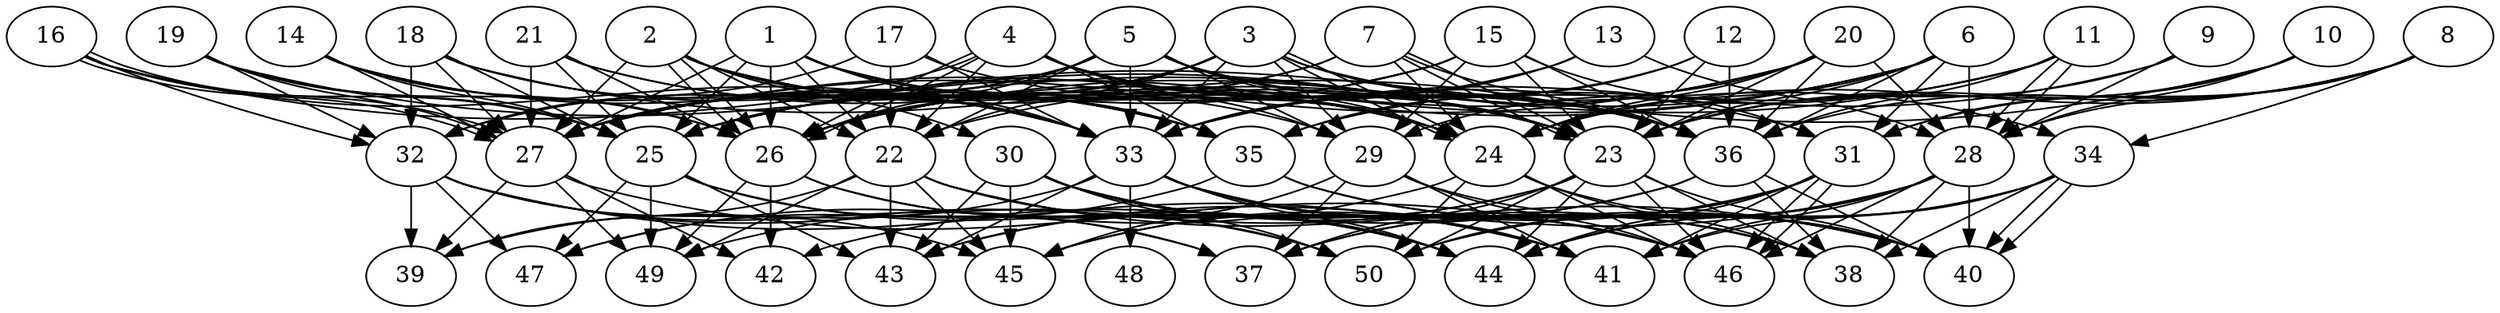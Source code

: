 // DAG automatically generated by daggen at Tue Aug  6 16:32:29 2019
// ./daggen --dot -n 50 --ccr 0.5 --fat 0.8 --regular 0.5 --density 0.8 --mindata 5242880 --maxdata 52428800 
digraph G {
  1 [size="65597440", alpha="0.04", expect_size="32798720"] 
  1 -> 22 [size ="32798720"]
  1 -> 23 [size ="32798720"]
  1 -> 24 [size ="32798720"]
  1 -> 25 [size ="32798720"]
  1 -> 26 [size ="32798720"]
  1 -> 27 [size ="32798720"]
  1 -> 33 [size ="32798720"]
  1 -> 35 [size ="32798720"]
  2 [size="77912064", alpha="0.17", expect_size="38956032"] 
  2 -> 22 [size ="38956032"]
  2 -> 23 [size ="38956032"]
  2 -> 24 [size ="38956032"]
  2 -> 26 [size ="38956032"]
  2 -> 26 [size ="38956032"]
  2 -> 27 [size ="38956032"]
  2 -> 30 [size ="38956032"]
  2 -> 33 [size ="38956032"]
  3 [size="69040128", alpha="0.15", expect_size="34520064"] 
  3 -> 22 [size ="34520064"]
  3 -> 24 [size ="34520064"]
  3 -> 24 [size ="34520064"]
  3 -> 25 [size ="34520064"]
  3 -> 26 [size ="34520064"]
  3 -> 27 [size ="34520064"]
  3 -> 29 [size ="34520064"]
  3 -> 33 [size ="34520064"]
  3 -> 34 [size ="34520064"]
  3 -> 36 [size ="34520064"]
  4 [size="99403776", alpha="0.00", expect_size="49701888"] 
  4 -> 22 [size ="49701888"]
  4 -> 23 [size ="49701888"]
  4 -> 24 [size ="49701888"]
  4 -> 26 [size ="49701888"]
  4 -> 26 [size ="49701888"]
  4 -> 27 [size ="49701888"]
  4 -> 29 [size ="49701888"]
  4 -> 35 [size ="49701888"]
  4 -> 36 [size ="49701888"]
  5 [size="75665408", alpha="0.08", expect_size="37832704"] 
  5 -> 22 [size ="37832704"]
  5 -> 23 [size ="37832704"]
  5 -> 24 [size ="37832704"]
  5 -> 26 [size ="37832704"]
  5 -> 27 [size ="37832704"]
  5 -> 29 [size ="37832704"]
  5 -> 31 [size ="37832704"]
  5 -> 32 [size ="37832704"]
  5 -> 33 [size ="37832704"]
  5 -> 36 [size ="37832704"]
  6 [size="87500800", alpha="0.19", expect_size="43750400"] 
  6 -> 22 [size ="43750400"]
  6 -> 23 [size ="43750400"]
  6 -> 24 [size ="43750400"]
  6 -> 25 [size ="43750400"]
  6 -> 27 [size ="43750400"]
  6 -> 28 [size ="43750400"]
  6 -> 31 [size ="43750400"]
  6 -> 36 [size ="43750400"]
  7 [size="68249600", alpha="0.04", expect_size="34124800"] 
  7 -> 23 [size ="34124800"]
  7 -> 23 [size ="34124800"]
  7 -> 24 [size ="34124800"]
  7 -> 25 [size ="34124800"]
  7 -> 27 [size ="34124800"]
  7 -> 36 [size ="34124800"]
  8 [size="27451392", alpha="0.01", expect_size="13725696"] 
  8 -> 23 [size ="13725696"]
  8 -> 24 [size ="13725696"]
  8 -> 28 [size ="13725696"]
  8 -> 31 [size ="13725696"]
  8 -> 34 [size ="13725696"]
  8 -> 36 [size ="13725696"]
  9 [size="101396480", alpha="0.17", expect_size="50698240"] 
  9 -> 23 [size ="50698240"]
  9 -> 28 [size ="50698240"]
  9 -> 33 [size ="50698240"]
  10 [size="43558912", alpha="0.01", expect_size="21779456"] 
  10 -> 23 [size ="21779456"]
  10 -> 25 [size ="21779456"]
  10 -> 28 [size ="21779456"]
  10 -> 31 [size ="21779456"]
  11 [size="11520000", alpha="0.07", expect_size="5760000"] 
  11 -> 26 [size ="5760000"]
  11 -> 28 [size ="5760000"]
  11 -> 28 [size ="5760000"]
  11 -> 33 [size ="5760000"]
  11 -> 35 [size ="5760000"]
  11 -> 36 [size ="5760000"]
  12 [size="30642176", alpha="0.15", expect_size="15321088"] 
  12 -> 23 [size ="15321088"]
  12 -> 33 [size ="15321088"]
  12 -> 35 [size ="15321088"]
  12 -> 36 [size ="15321088"]
  13 [size="16582656", alpha="0.14", expect_size="8291328"] 
  13 -> 26 [size ="8291328"]
  13 -> 28 [size ="8291328"]
  13 -> 33 [size ="8291328"]
  14 [size="86722560", alpha="0.09", expect_size="43361280"] 
  14 -> 25 [size ="43361280"]
  14 -> 26 [size ="43361280"]
  14 -> 27 [size ="43361280"]
  14 -> 33 [size ="43361280"]
  14 -> 35 [size ="43361280"]
  15 [size="87969792", alpha="0.05", expect_size="43984896"] 
  15 -> 23 [size ="43984896"]
  15 -> 25 [size ="43984896"]
  15 -> 26 [size ="43984896"]
  15 -> 27 [size ="43984896"]
  15 -> 29 [size ="43984896"]
  15 -> 31 [size ="43984896"]
  15 -> 36 [size ="43984896"]
  16 [size="30353408", alpha="0.14", expect_size="15176704"] 
  16 -> 23 [size ="15176704"]
  16 -> 25 [size ="15176704"]
  16 -> 27 [size ="15176704"]
  16 -> 27 [size ="15176704"]
  16 -> 32 [size ="15176704"]
  16 -> 33 [size ="15176704"]
  17 [size="23343104", alpha="0.12", expect_size="11671552"] 
  17 -> 22 [size ="11671552"]
  17 -> 32 [size ="11671552"]
  17 -> 33 [size ="11671552"]
  17 -> 36 [size ="11671552"]
  18 [size="44390400", alpha="0.03", expect_size="22195200"] 
  18 -> 25 [size ="22195200"]
  18 -> 27 [size ="22195200"]
  18 -> 32 [size ="22195200"]
  18 -> 33 [size ="22195200"]
  18 -> 35 [size ="22195200"]
  18 -> 36 [size ="22195200"]
  19 [size="50632704", alpha="0.13", expect_size="25316352"] 
  19 -> 23 [size ="25316352"]
  19 -> 25 [size ="25316352"]
  19 -> 26 [size ="25316352"]
  19 -> 27 [size ="25316352"]
  19 -> 32 [size ="25316352"]
  20 [size="34531328", alpha="0.11", expect_size="17265664"] 
  20 -> 23 [size ="17265664"]
  20 -> 24 [size ="17265664"]
  20 -> 26 [size ="17265664"]
  20 -> 27 [size ="17265664"]
  20 -> 28 [size ="17265664"]
  20 -> 29 [size ="17265664"]
  20 -> 36 [size ="17265664"]
  21 [size="38576128", alpha="0.02", expect_size="19288064"] 
  21 -> 24 [size ="19288064"]
  21 -> 25 [size ="19288064"]
  21 -> 26 [size ="19288064"]
  21 -> 27 [size ="19288064"]
  21 -> 29 [size ="19288064"]
  22 [size="72314880", alpha="0.07", expect_size="36157440"] 
  22 -> 39 [size ="36157440"]
  22 -> 40 [size ="36157440"]
  22 -> 41 [size ="36157440"]
  22 -> 43 [size ="36157440"]
  22 -> 44 [size ="36157440"]
  22 -> 45 [size ="36157440"]
  22 -> 49 [size ="36157440"]
  23 [size="46479360", alpha="0.04", expect_size="23239680"] 
  23 -> 37 [size ="23239680"]
  23 -> 38 [size ="23239680"]
  23 -> 40 [size ="23239680"]
  23 -> 43 [size ="23239680"]
  23 -> 44 [size ="23239680"]
  23 -> 46 [size ="23239680"]
  23 -> 49 [size ="23239680"]
  23 -> 50 [size ="23239680"]
  24 [size="19226624", alpha="0.20", expect_size="9613312"] 
  24 -> 38 [size ="9613312"]
  24 -> 40 [size ="9613312"]
  24 -> 46 [size ="9613312"]
  24 -> 47 [size ="9613312"]
  24 -> 50 [size ="9613312"]
  25 [size="59742208", alpha="0.09", expect_size="29871104"] 
  25 -> 37 [size ="29871104"]
  25 -> 43 [size ="29871104"]
  25 -> 44 [size ="29871104"]
  25 -> 47 [size ="29871104"]
  25 -> 49 [size ="29871104"]
  26 [size="80994304", alpha="0.16", expect_size="40497152"] 
  26 -> 42 [size ="40497152"]
  26 -> 44 [size ="40497152"]
  26 -> 49 [size ="40497152"]
  26 -> 50 [size ="40497152"]
  27 [size="51351552", alpha="0.14", expect_size="25675776"] 
  27 -> 39 [size ="25675776"]
  27 -> 42 [size ="25675776"]
  27 -> 46 [size ="25675776"]
  27 -> 49 [size ="25675776"]
  28 [size="13422592", alpha="0.16", expect_size="6711296"] 
  28 -> 37 [size ="6711296"]
  28 -> 38 [size ="6711296"]
  28 -> 40 [size ="6711296"]
  28 -> 41 [size ="6711296"]
  28 -> 43 [size ="6711296"]
  28 -> 44 [size ="6711296"]
  28 -> 46 [size ="6711296"]
  29 [size="28872704", alpha="0.17", expect_size="14436352"] 
  29 -> 37 [size ="14436352"]
  29 -> 40 [size ="14436352"]
  29 -> 41 [size ="14436352"]
  29 -> 45 [size ="14436352"]
  29 -> 46 [size ="14436352"]
  30 [size="88571904", alpha="0.05", expect_size="44285952"] 
  30 -> 38 [size ="44285952"]
  30 -> 41 [size ="44285952"]
  30 -> 43 [size ="44285952"]
  30 -> 44 [size ="44285952"]
  30 -> 45 [size ="44285952"]
  30 -> 46 [size ="44285952"]
  30 -> 50 [size ="44285952"]
  31 [size="48019456", alpha="0.14", expect_size="24009728"] 
  31 -> 37 [size ="24009728"]
  31 -> 41 [size ="24009728"]
  31 -> 44 [size ="24009728"]
  31 -> 45 [size ="24009728"]
  31 -> 46 [size ="24009728"]
  31 -> 46 [size ="24009728"]
  31 -> 50 [size ="24009728"]
  32 [size="56696832", alpha="0.06", expect_size="28348416"] 
  32 -> 37 [size ="28348416"]
  32 -> 39 [size ="28348416"]
  32 -> 41 [size ="28348416"]
  32 -> 45 [size ="28348416"]
  32 -> 47 [size ="28348416"]
  32 -> 50 [size ="28348416"]
  33 [size="87664640", alpha="0.01", expect_size="43832320"] 
  33 -> 38 [size ="43832320"]
  33 -> 39 [size ="43832320"]
  33 -> 40 [size ="43832320"]
  33 -> 41 [size ="43832320"]
  33 -> 43 [size ="43832320"]
  33 -> 44 [size ="43832320"]
  33 -> 46 [size ="43832320"]
  33 -> 48 [size ="43832320"]
  34 [size="10731520", alpha="0.11", expect_size="5365760"] 
  34 -> 38 [size ="5365760"]
  34 -> 40 [size ="5365760"]
  34 -> 40 [size ="5365760"]
  34 -> 41 [size ="5365760"]
  34 -> 44 [size ="5365760"]
  34 -> 50 [size ="5365760"]
  35 [size="103563264", alpha="0.17", expect_size="51781632"] 
  35 -> 38 [size ="51781632"]
  35 -> 40 [size ="51781632"]
  35 -> 47 [size ="51781632"]
  36 [size="53850112", alpha="0.08", expect_size="26925056"] 
  36 -> 38 [size ="26925056"]
  36 -> 40 [size ="26925056"]
  36 -> 42 [size ="26925056"]
  36 -> 45 [size ="26925056"]
  37 [size="32983040", alpha="0.02", expect_size="16491520"] 
  38 [size="98725888", alpha="0.02", expect_size="49362944"] 
  39 [size="79302656", alpha="0.12", expect_size="39651328"] 
  40 [size="65624064", alpha="0.06", expect_size="32812032"] 
  41 [size="90767360", alpha="0.06", expect_size="45383680"] 
  42 [size="61390848", alpha="0.19", expect_size="30695424"] 
  43 [size="92026880", alpha="0.00", expect_size="46013440"] 
  44 [size="94400512", alpha="0.03", expect_size="47200256"] 
  45 [size="50378752", alpha="0.17", expect_size="25189376"] 
  46 [size="37445632", alpha="0.05", expect_size="18722816"] 
  47 [size="75470848", alpha="0.02", expect_size="37735424"] 
  48 [size="82937856", alpha="0.19", expect_size="41468928"] 
  49 [size="93757440", alpha="0.01", expect_size="46878720"] 
  50 [size="53700608", alpha="0.19", expect_size="26850304"] 
}
